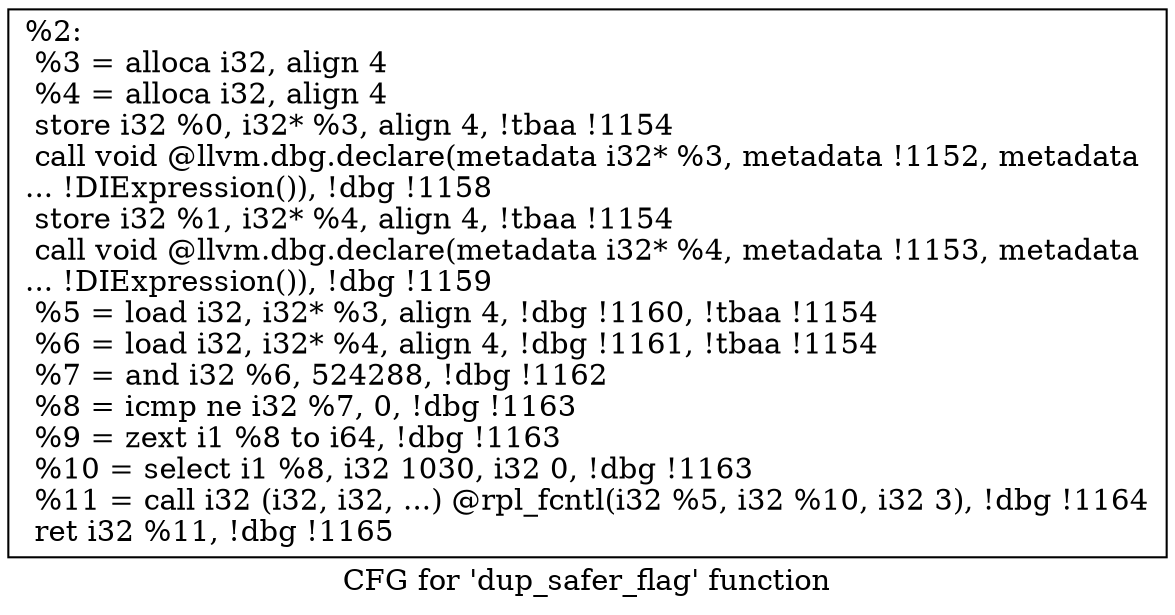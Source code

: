 digraph "CFG for 'dup_safer_flag' function" {
	label="CFG for 'dup_safer_flag' function";

	Node0x18f8b30 [shape=record,label="{%2:\l  %3 = alloca i32, align 4\l  %4 = alloca i32, align 4\l  store i32 %0, i32* %3, align 4, !tbaa !1154\l  call void @llvm.dbg.declare(metadata i32* %3, metadata !1152, metadata\l... !DIExpression()), !dbg !1158\l  store i32 %1, i32* %4, align 4, !tbaa !1154\l  call void @llvm.dbg.declare(metadata i32* %4, metadata !1153, metadata\l... !DIExpression()), !dbg !1159\l  %5 = load i32, i32* %3, align 4, !dbg !1160, !tbaa !1154\l  %6 = load i32, i32* %4, align 4, !dbg !1161, !tbaa !1154\l  %7 = and i32 %6, 524288, !dbg !1162\l  %8 = icmp ne i32 %7, 0, !dbg !1163\l  %9 = zext i1 %8 to i64, !dbg !1163\l  %10 = select i1 %8, i32 1030, i32 0, !dbg !1163\l  %11 = call i32 (i32, i32, ...) @rpl_fcntl(i32 %5, i32 %10, i32 3), !dbg !1164\l  ret i32 %11, !dbg !1165\l}"];
}

